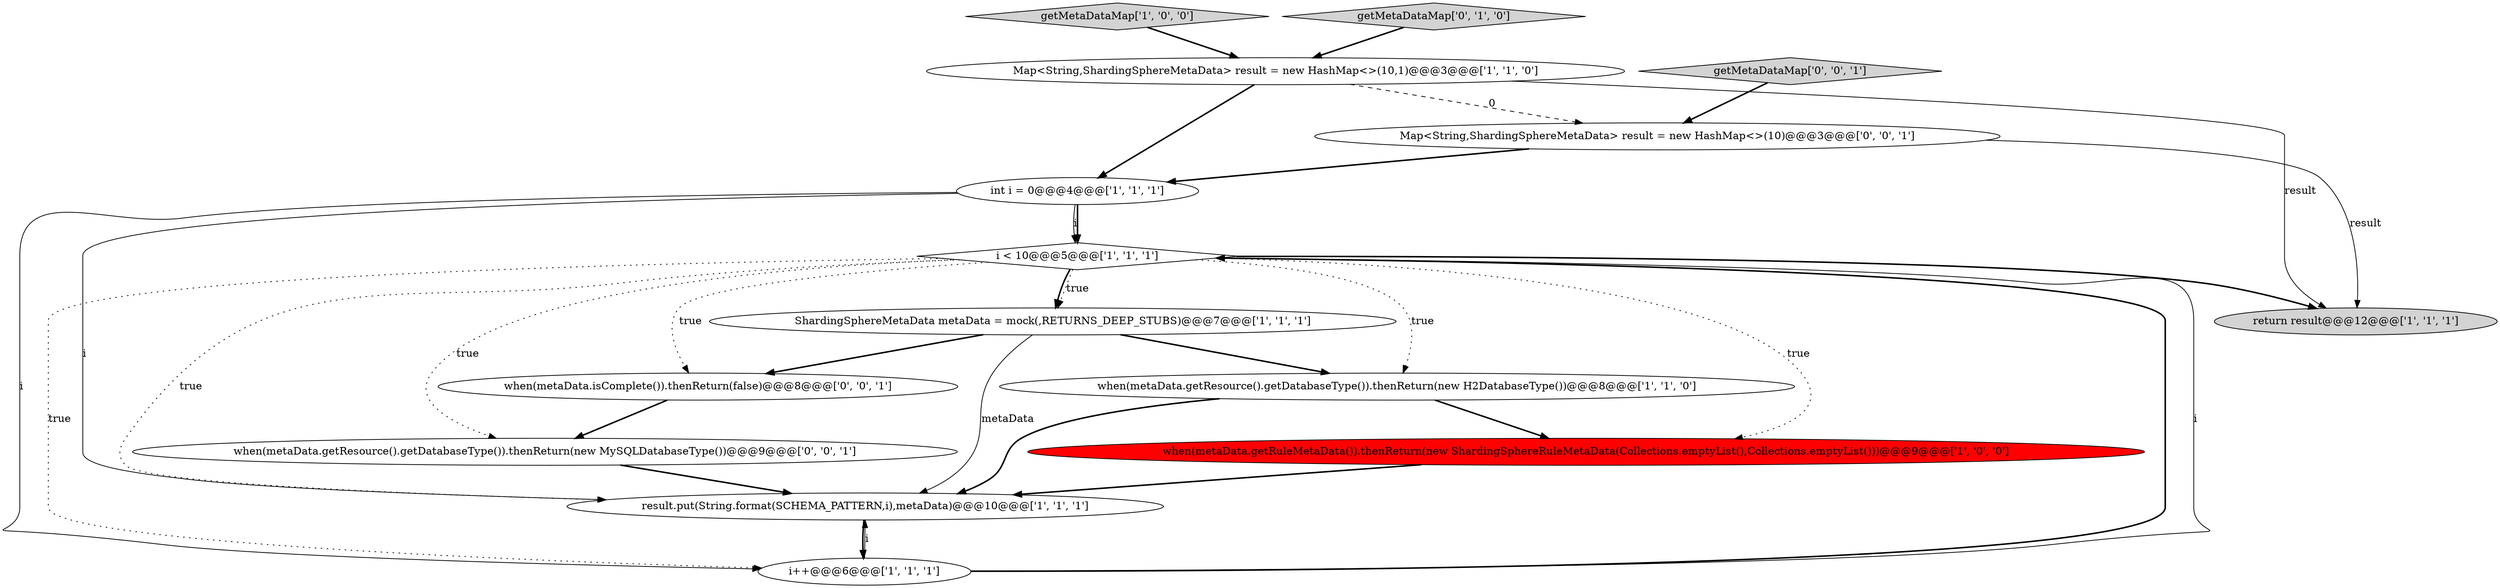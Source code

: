 digraph {
4 [style = filled, label = "int i = 0@@@4@@@['1', '1', '1']", fillcolor = white, shape = ellipse image = "AAA0AAABBB1BBB"];
8 [style = filled, label = "i < 10@@@5@@@['1', '1', '1']", fillcolor = white, shape = diamond image = "AAA0AAABBB1BBB"];
11 [style = filled, label = "when(metaData.getResource().getDatabaseType()).thenReturn(new MySQLDatabaseType())@@@9@@@['0', '0', '1']", fillcolor = white, shape = ellipse image = "AAA0AAABBB3BBB"];
3 [style = filled, label = "ShardingSphereMetaData metaData = mock(,RETURNS_DEEP_STUBS)@@@7@@@['1', '1', '1']", fillcolor = white, shape = ellipse image = "AAA0AAABBB1BBB"];
2 [style = filled, label = "when(metaData.getResource().getDatabaseType()).thenReturn(new H2DatabaseType())@@@8@@@['1', '1', '0']", fillcolor = white, shape = ellipse image = "AAA0AAABBB1BBB"];
9 [style = filled, label = "getMetaDataMap['1', '0', '0']", fillcolor = lightgray, shape = diamond image = "AAA0AAABBB1BBB"];
10 [style = filled, label = "getMetaDataMap['0', '1', '0']", fillcolor = lightgray, shape = diamond image = "AAA0AAABBB2BBB"];
0 [style = filled, label = "Map<String,ShardingSphereMetaData> result = new HashMap<>(10,1)@@@3@@@['1', '1', '0']", fillcolor = white, shape = ellipse image = "AAA0AAABBB1BBB"];
12 [style = filled, label = "Map<String,ShardingSphereMetaData> result = new HashMap<>(10)@@@3@@@['0', '0', '1']", fillcolor = white, shape = ellipse image = "AAA0AAABBB3BBB"];
13 [style = filled, label = "when(metaData.isComplete()).thenReturn(false)@@@8@@@['0', '0', '1']", fillcolor = white, shape = ellipse image = "AAA0AAABBB3BBB"];
5 [style = filled, label = "result.put(String.format(SCHEMA_PATTERN,i),metaData)@@@10@@@['1', '1', '1']", fillcolor = white, shape = ellipse image = "AAA0AAABBB1BBB"];
14 [style = filled, label = "getMetaDataMap['0', '0', '1']", fillcolor = lightgray, shape = diamond image = "AAA0AAABBB3BBB"];
6 [style = filled, label = "when(metaData.getRuleMetaData()).thenReturn(new ShardingSphereRuleMetaData(Collections.emptyList(),Collections.emptyList()))@@@9@@@['1', '0', '0']", fillcolor = red, shape = ellipse image = "AAA1AAABBB1BBB"];
7 [style = filled, label = "return result@@@12@@@['1', '1', '1']", fillcolor = lightgray, shape = ellipse image = "AAA0AAABBB1BBB"];
1 [style = filled, label = "i++@@@6@@@['1', '1', '1']", fillcolor = white, shape = ellipse image = "AAA0AAABBB1BBB"];
1->8 [style = bold, label=""];
9->0 [style = bold, label=""];
12->7 [style = solid, label="result"];
2->6 [style = bold, label=""];
8->2 [style = dotted, label="true"];
1->5 [style = solid, label="i"];
8->3 [style = bold, label=""];
4->1 [style = solid, label="i"];
1->8 [style = solid, label="i"];
0->12 [style = dashed, label="0"];
4->5 [style = solid, label="i"];
13->11 [style = bold, label=""];
8->3 [style = dotted, label="true"];
4->8 [style = solid, label="i"];
8->7 [style = bold, label=""];
8->1 [style = dotted, label="true"];
5->1 [style = bold, label=""];
6->5 [style = bold, label=""];
11->5 [style = bold, label=""];
8->6 [style = dotted, label="true"];
3->2 [style = bold, label=""];
12->4 [style = bold, label=""];
8->5 [style = dotted, label="true"];
0->4 [style = bold, label=""];
0->7 [style = solid, label="result"];
14->12 [style = bold, label=""];
10->0 [style = bold, label=""];
3->13 [style = bold, label=""];
8->11 [style = dotted, label="true"];
4->8 [style = bold, label=""];
8->13 [style = dotted, label="true"];
3->5 [style = solid, label="metaData"];
2->5 [style = bold, label=""];
}
